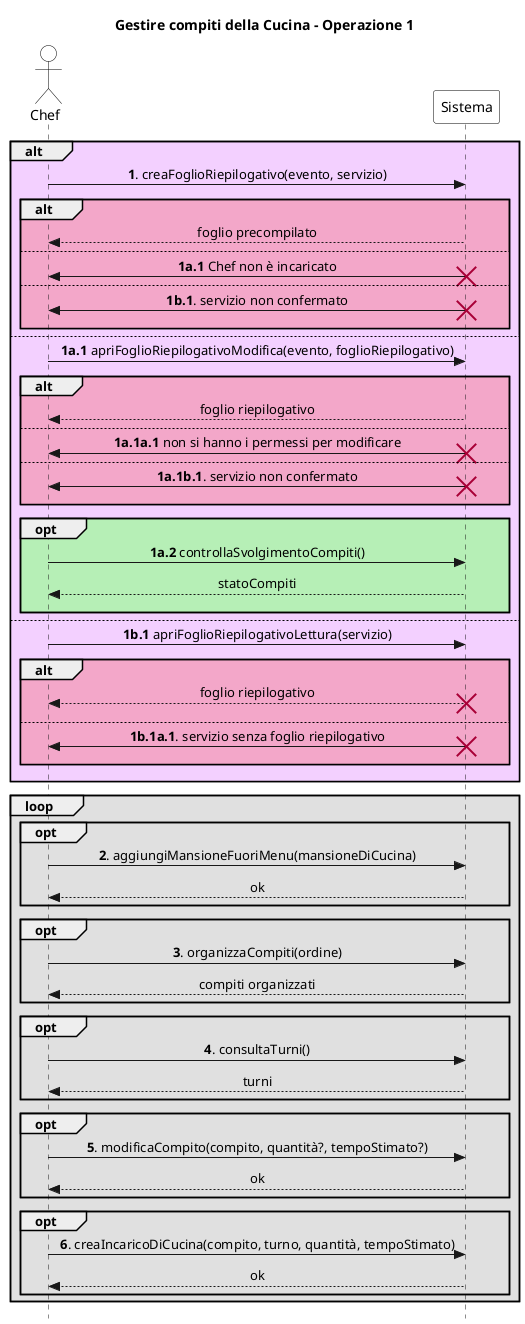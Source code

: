 @startuml
skinparam Style strictuml
skinparam SequenceMessageAlign center

skinparam sequence {
    ActorBorderColor Black
    ActorBackgroundColor White
    ParticipantBorderColor Black
    ParticipantBackgroundColor White
}

actor Chef
participant Sistema

title Gestire compiti della Cucina - Operazione 1

alt #f3d0ff
    Chef -> Sistema: **1**. creaFoglioRiepilogativo(evento, servizio)
    alt #f3a7c9
        return foglio precompilato
    else
        Chef <- Sistema: **1a.1** Chef non è incaricato
        destroy Sistema
    else
        Chef <- Sistema: **1b.1**. servizio non confermato
        destroy Sistema
        ||10||
    end
else
    Chef -> Sistema: **1a.1** apriFoglioRiepilogativoModifica(evento, foglioRiepilogativo)
    alt #f3a7c9
        return foglio riepilogativo
    else
        Chef <- Sistema: **1a.1a.1** non si hanno i permessi per modificare
        destroy Sistema
    else
        Chef <- Sistema: **1a.1b.1**. servizio non confermato
        destroy Sistema
        ||10||
    end

    opt #b6efb6
        Chef -> Sistema: **1a.2** controllaSvolgimentoCompiti()
        return statoCompiti
        ||10||
    end
else
    Chef -> Sistema: **1b.1** apriFoglioRiepilogativoLettura(servizio)
    alt #f3a7c9
        return foglio riepilogativo
        destroy Sistema
        ||10||
    else
        Chef <- Sistema: **1b.1a.1**. servizio senza foglio riepilogativo
        destroy Sistema
        ||10||
    end
    ||10||
end

loop #e0e0e0
    opt #e0e0e0
        Chef -> Sistema: **2**. aggiungiMansioneFuoriMenu(mansioneDiCucina)
        return ok
    end

    opt #e0e0e0
        Chef -> Sistema: **3**. organizzaCompiti(ordine)
        return compiti organizzati
    end

    opt #e0e0e0
        Chef -> Sistema: **4**. consultaTurni()
        return turni
    end

    opt #e0e0e0
        Chef -> Sistema: **5**. modificaCompito(compito, quantità?, tempoStimato?)
        return ok
    end

    opt #e0e0e0
        Chef -> Sistema: **6**. creaIncaricoDiCucina(compito, turno, quantità, tempoStimato)
        return ok
    end

end


@enduml